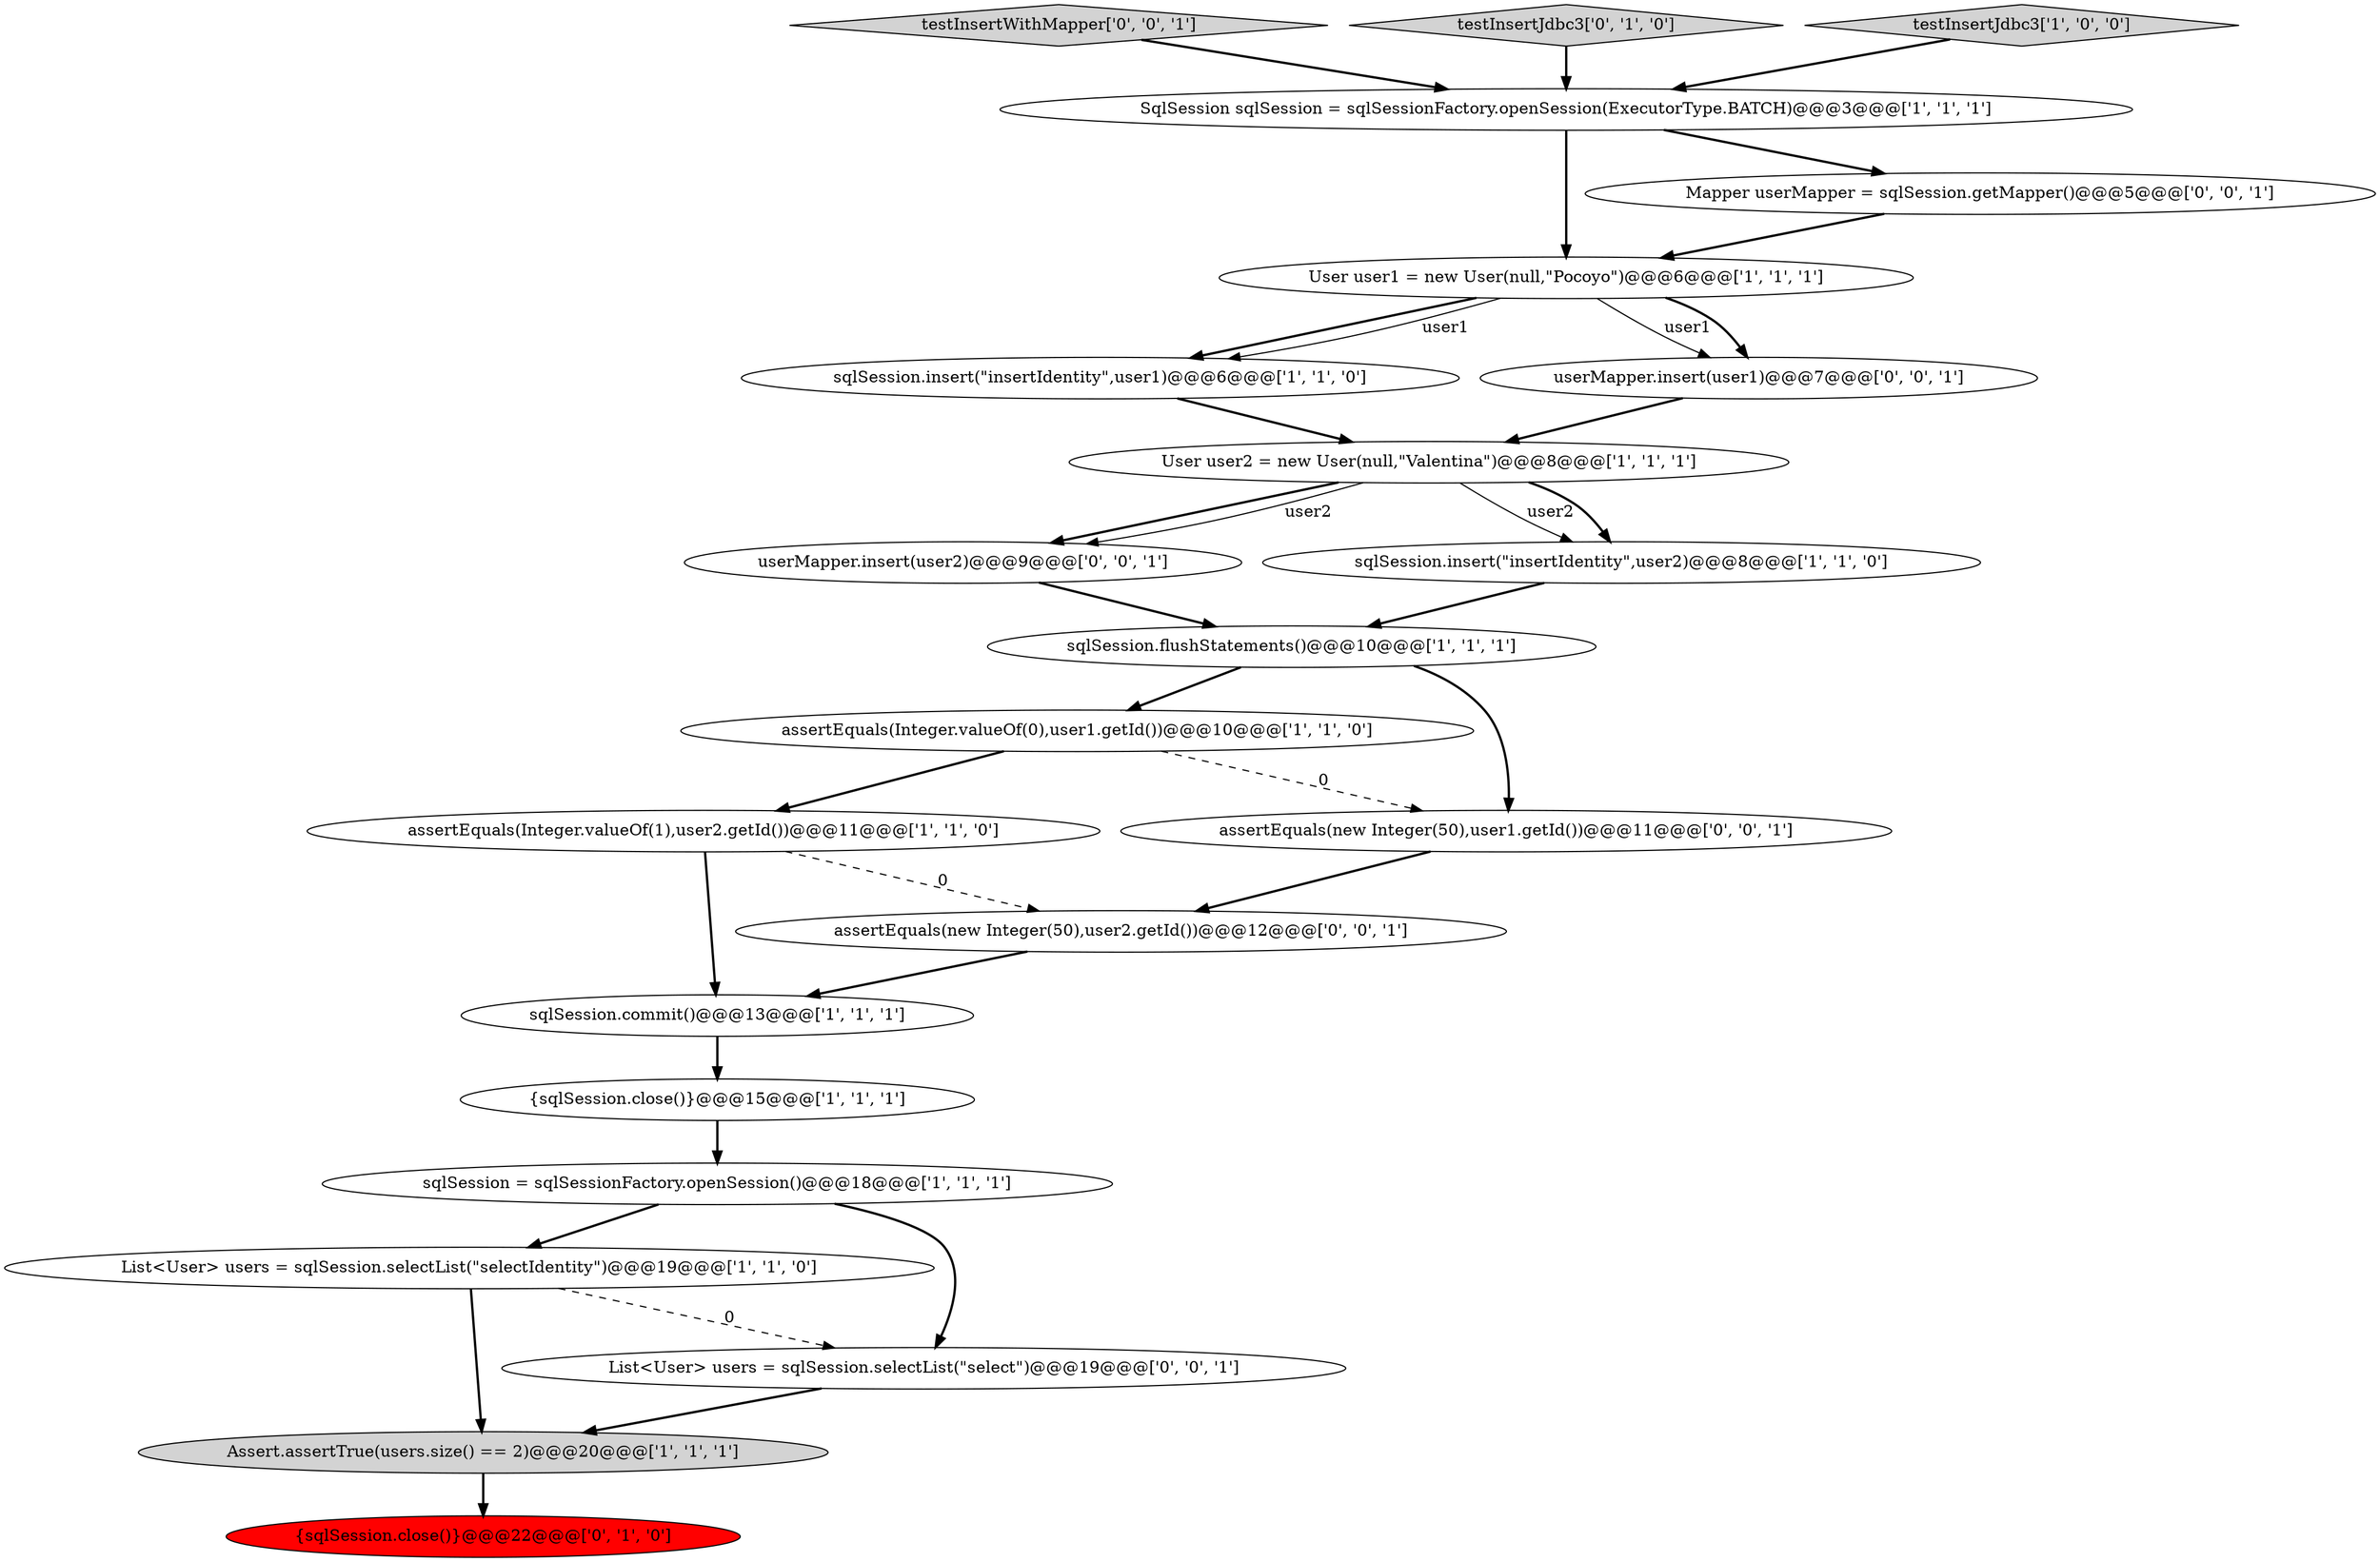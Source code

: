 digraph {
11 [style = filled, label = "sqlSession.insert(\"insertIdentity\",user1)@@@6@@@['1', '1', '0']", fillcolor = white, shape = ellipse image = "AAA0AAABBB1BBB"];
22 [style = filled, label = "userMapper.insert(user2)@@@9@@@['0', '0', '1']", fillcolor = white, shape = ellipse image = "AAA0AAABBB3BBB"];
17 [style = filled, label = "assertEquals(new Integer(50),user2.getId())@@@12@@@['0', '0', '1']", fillcolor = white, shape = ellipse image = "AAA0AAABBB3BBB"];
12 [style = filled, label = "assertEquals(Integer.valueOf(0),user1.getId())@@@10@@@['1', '1', '0']", fillcolor = white, shape = ellipse image = "AAA0AAABBB1BBB"];
2 [style = filled, label = "sqlSession = sqlSessionFactory.openSession()@@@18@@@['1', '1', '1']", fillcolor = white, shape = ellipse image = "AAA0AAABBB1BBB"];
10 [style = filled, label = "{sqlSession.close()}@@@15@@@['1', '1', '1']", fillcolor = white, shape = ellipse image = "AAA0AAABBB1BBB"];
3 [style = filled, label = "SqlSession sqlSession = sqlSessionFactory.openSession(ExecutorType.BATCH)@@@3@@@['1', '1', '1']", fillcolor = white, shape = ellipse image = "AAA0AAABBB1BBB"];
16 [style = filled, label = "testInsertWithMapper['0', '0', '1']", fillcolor = lightgray, shape = diamond image = "AAA0AAABBB3BBB"];
4 [style = filled, label = "List<User> users = sqlSession.selectList(\"selectIdentity\")@@@19@@@['1', '1', '0']", fillcolor = white, shape = ellipse image = "AAA0AAABBB1BBB"];
0 [style = filled, label = "User user1 = new User(null,\"Pocoyo\")@@@6@@@['1', '1', '1']", fillcolor = white, shape = ellipse image = "AAA0AAABBB1BBB"];
21 [style = filled, label = "List<User> users = sqlSession.selectList(\"select\")@@@19@@@['0', '0', '1']", fillcolor = white, shape = ellipse image = "AAA0AAABBB3BBB"];
18 [style = filled, label = "userMapper.insert(user1)@@@7@@@['0', '0', '1']", fillcolor = white, shape = ellipse image = "AAA0AAABBB3BBB"];
15 [style = filled, label = "testInsertJdbc3['0', '1', '0']", fillcolor = lightgray, shape = diamond image = "AAA0AAABBB2BBB"];
6 [style = filled, label = "assertEquals(Integer.valueOf(1),user2.getId())@@@11@@@['1', '1', '0']", fillcolor = white, shape = ellipse image = "AAA0AAABBB1BBB"];
14 [style = filled, label = "{sqlSession.close()}@@@22@@@['0', '1', '0']", fillcolor = red, shape = ellipse image = "AAA1AAABBB2BBB"];
8 [style = filled, label = "testInsertJdbc3['1', '0', '0']", fillcolor = lightgray, shape = diamond image = "AAA0AAABBB1BBB"];
7 [style = filled, label = "Assert.assertTrue(users.size() == 2)@@@20@@@['1', '1', '1']", fillcolor = lightgray, shape = ellipse image = "AAA0AAABBB1BBB"];
9 [style = filled, label = "User user2 = new User(null,\"Valentina\")@@@8@@@['1', '1', '1']", fillcolor = white, shape = ellipse image = "AAA0AAABBB1BBB"];
1 [style = filled, label = "sqlSession.commit()@@@13@@@['1', '1', '1']", fillcolor = white, shape = ellipse image = "AAA0AAABBB1BBB"];
5 [style = filled, label = "sqlSession.flushStatements()@@@10@@@['1', '1', '1']", fillcolor = white, shape = ellipse image = "AAA0AAABBB1BBB"];
20 [style = filled, label = "Mapper userMapper = sqlSession.getMapper()@@@5@@@['0', '0', '1']", fillcolor = white, shape = ellipse image = "AAA0AAABBB3BBB"];
13 [style = filled, label = "sqlSession.insert(\"insertIdentity\",user2)@@@8@@@['1', '1', '0']", fillcolor = white, shape = ellipse image = "AAA0AAABBB1BBB"];
19 [style = filled, label = "assertEquals(new Integer(50),user1.getId())@@@11@@@['0', '0', '1']", fillcolor = white, shape = ellipse image = "AAA0AAABBB3BBB"];
9->22 [style = bold, label=""];
16->3 [style = bold, label=""];
17->1 [style = bold, label=""];
20->0 [style = bold, label=""];
8->3 [style = bold, label=""];
0->11 [style = bold, label=""];
0->18 [style = solid, label="user1"];
6->17 [style = dashed, label="0"];
19->17 [style = bold, label=""];
11->9 [style = bold, label=""];
12->6 [style = bold, label=""];
2->4 [style = bold, label=""];
15->3 [style = bold, label=""];
22->5 [style = bold, label=""];
4->21 [style = dashed, label="0"];
4->7 [style = bold, label=""];
3->0 [style = bold, label=""];
7->14 [style = bold, label=""];
5->19 [style = bold, label=""];
6->1 [style = bold, label=""];
9->13 [style = solid, label="user2"];
3->20 [style = bold, label=""];
12->19 [style = dashed, label="0"];
0->11 [style = solid, label="user1"];
5->12 [style = bold, label=""];
2->21 [style = bold, label=""];
18->9 [style = bold, label=""];
13->5 [style = bold, label=""];
21->7 [style = bold, label=""];
0->18 [style = bold, label=""];
10->2 [style = bold, label=""];
1->10 [style = bold, label=""];
9->22 [style = solid, label="user2"];
9->13 [style = bold, label=""];
}
